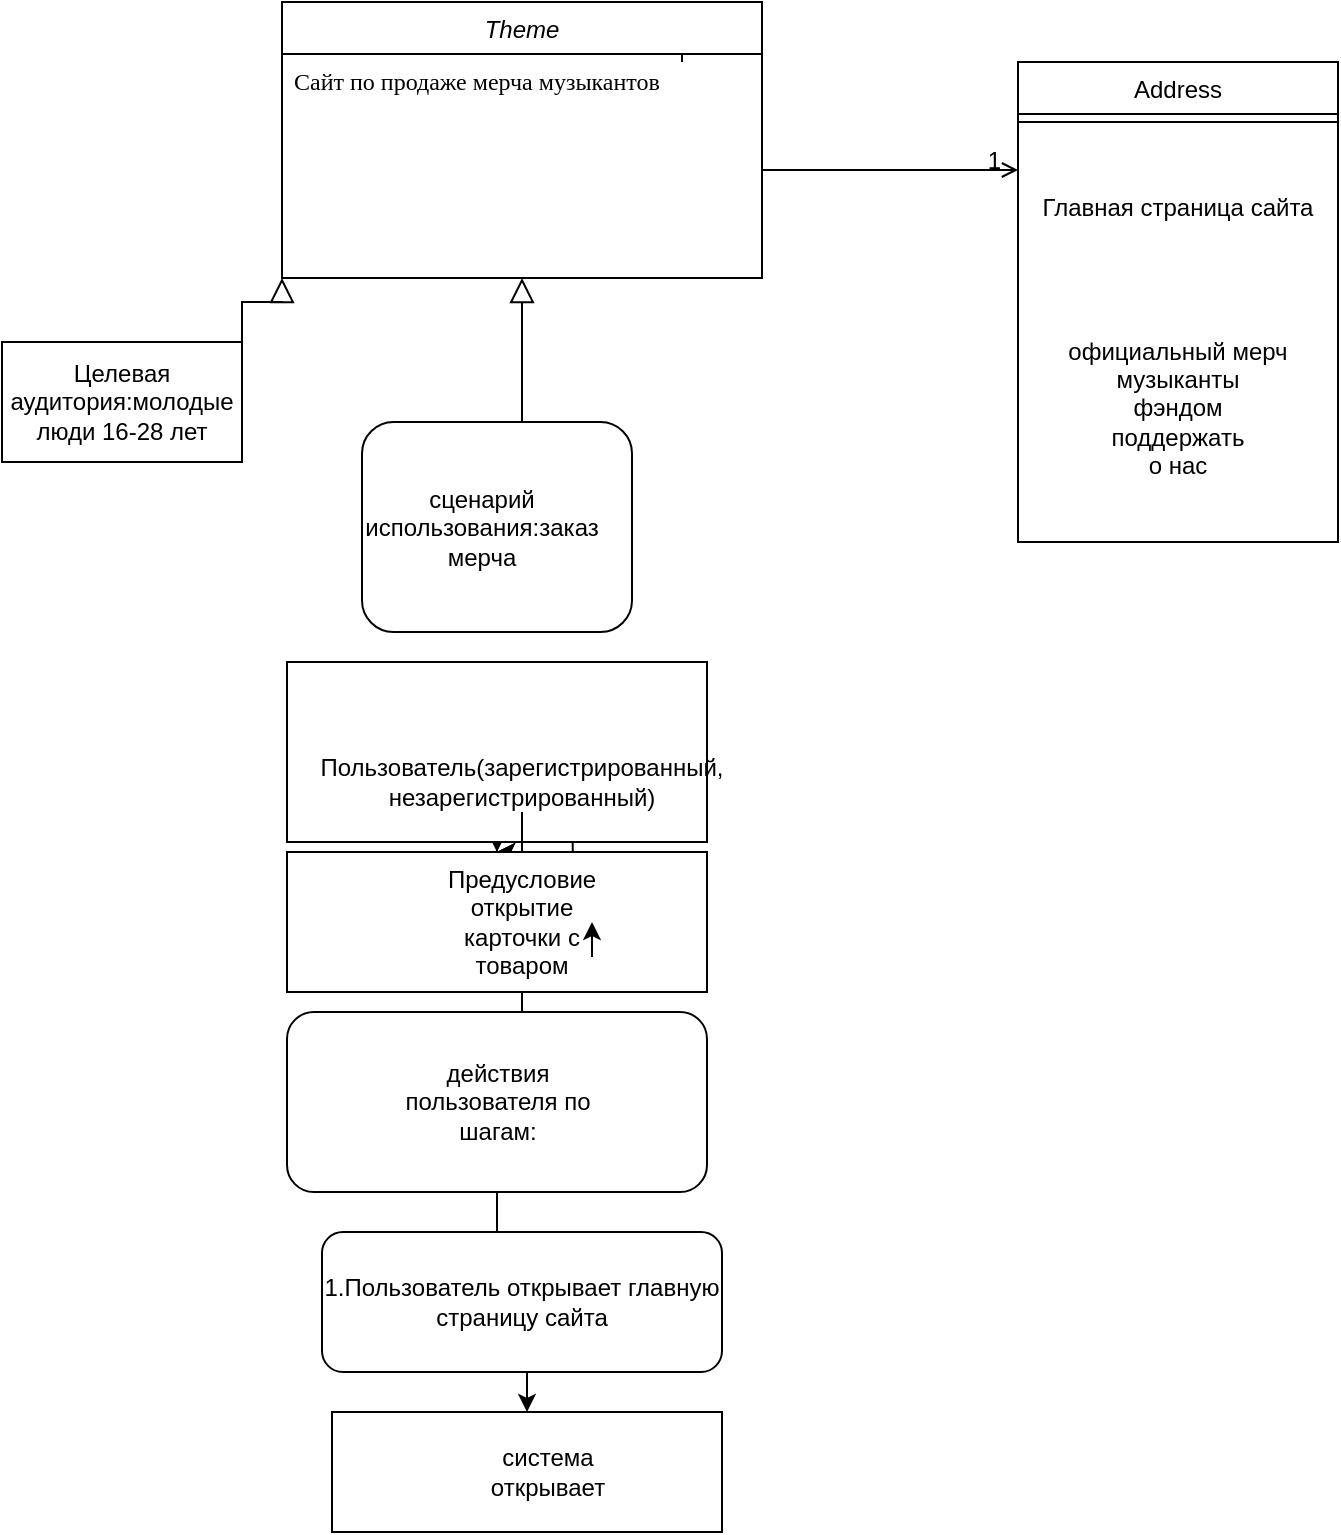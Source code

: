 <mxfile version="21.1.2" type="github">
  <diagram id="C5RBs43oDa-KdzZeNtuy" name="Page-1">
    <mxGraphModel dx="1002" dy="569" grid="1" gridSize="15" guides="1" tooltips="1" connect="1" arrows="1" fold="1" page="1" pageScale="1" pageWidth="827" pageHeight="1169" math="0" shadow="0">
      <root>
        <mxCell id="WIyWlLk6GJQsqaUBKTNV-0" />
        <mxCell id="WIyWlLk6GJQsqaUBKTNV-1" parent="WIyWlLk6GJQsqaUBKTNV-0" />
        <mxCell id="-FF-LiZmKmb315aHMRWC-1" style="edgeStyle=orthogonalEdgeStyle;rounded=0;orthogonalLoop=1;jettySize=auto;html=1;" parent="WIyWlLk6GJQsqaUBKTNV-1" edge="1">
          <mxGeometry relative="1" as="geometry">
            <mxPoint x="340" y="100" as="targetPoint" />
            <mxPoint x="340" y="120" as="sourcePoint" />
          </mxGeometry>
        </mxCell>
        <mxCell id="zkfFHV4jXpPFQw0GAbJ--0" value="Theme" style="swimlane;fontStyle=2;align=center;verticalAlign=top;childLayout=stackLayout;horizontal=1;startSize=26;horizontalStack=0;resizeParent=1;resizeLast=0;collapsible=1;marginBottom=0;rounded=0;shadow=0;strokeWidth=1;" parent="WIyWlLk6GJQsqaUBKTNV-1" vertex="1">
          <mxGeometry x="140" y="90" width="240" height="138" as="geometry">
            <mxRectangle x="230" y="140" width="160" height="26" as="alternateBounds" />
          </mxGeometry>
        </mxCell>
        <mxCell id="-FF-LiZmKmb315aHMRWC-0" style="edgeStyle=orthogonalEdgeStyle;rounded=0;orthogonalLoop=1;jettySize=auto;html=1;" parent="zkfFHV4jXpPFQw0GAbJ--0" source="zkfFHV4jXpPFQw0GAbJ--1" edge="1">
          <mxGeometry relative="1" as="geometry">
            <mxPoint x="240" y="51" as="targetPoint" />
            <mxPoint x="230" y="50" as="sourcePoint" />
            <Array as="points">
              <mxPoint x="220" y="60" />
              <mxPoint x="240" y="60" />
            </Array>
          </mxGeometry>
        </mxCell>
        <mxCell id="zkfFHV4jXpPFQw0GAbJ--1" value="Сайт по продаже мерча музыкантов" style="text;align=left;verticalAlign=top;spacingLeft=4;spacingRight=4;overflow=hidden;rotatable=0;points=[[0,0.5],[1,0.5]];portConstraint=eastwest;fontFamily=Verdana;" parent="zkfFHV4jXpPFQw0GAbJ--0" vertex="1">
          <mxGeometry y="26" width="240" height="48" as="geometry" />
        </mxCell>
        <mxCell id="zkfFHV4jXpPFQw0GAbJ--12" value="" style="endArrow=block;endSize=10;endFill=0;shadow=0;strokeWidth=1;rounded=0;edgeStyle=elbowEdgeStyle;elbow=vertical;" parent="WIyWlLk6GJQsqaUBKTNV-1" target="zkfFHV4jXpPFQw0GAbJ--0" edge="1">
          <mxGeometry width="160" relative="1" as="geometry">
            <mxPoint x="260" y="310" as="sourcePoint" />
            <mxPoint x="200" y="203" as="targetPoint" />
          </mxGeometry>
        </mxCell>
        <mxCell id="zkfFHV4jXpPFQw0GAbJ--17" value="Address" style="swimlane;fontStyle=0;align=center;verticalAlign=top;childLayout=stackLayout;horizontal=1;startSize=26;horizontalStack=0;resizeParent=1;resizeLast=0;collapsible=1;marginBottom=0;rounded=0;shadow=0;strokeWidth=1;" parent="WIyWlLk6GJQsqaUBKTNV-1" vertex="1">
          <mxGeometry x="508" y="120" width="160" height="240" as="geometry">
            <mxRectangle x="550" y="140" width="160" height="26" as="alternateBounds" />
          </mxGeometry>
        </mxCell>
        <mxCell id="zkfFHV4jXpPFQw0GAbJ--23" value="" style="line;html=1;strokeWidth=1;align=left;verticalAlign=middle;spacingTop=-1;spacingLeft=3;spacingRight=3;rotatable=0;labelPosition=right;points=[];portConstraint=eastwest;" parent="zkfFHV4jXpPFQw0GAbJ--17" vertex="1">
          <mxGeometry y="26" width="160" height="8" as="geometry" />
        </mxCell>
        <mxCell id="svleqrtwaS1MWl5vlfP6-0" value="Главная страница сайта&lt;br&gt;&lt;br&gt;&lt;br&gt;&lt;br&gt;&lt;br&gt;официальный мерч&lt;br&gt;музыканты&lt;br&gt;фэндом &lt;br&gt;поддержать&lt;br&gt;о нас&lt;br&gt;" style="text;html=1;strokeColor=none;fillColor=none;align=center;verticalAlign=middle;whiteSpace=wrap;rounded=0;" vertex="1" parent="zkfFHV4jXpPFQw0GAbJ--17">
          <mxGeometry y="34" width="160" height="206" as="geometry" />
        </mxCell>
        <mxCell id="zkfFHV4jXpPFQw0GAbJ--26" value="" style="endArrow=open;shadow=0;strokeWidth=1;rounded=0;endFill=1;edgeStyle=elbowEdgeStyle;elbow=vertical;" parent="WIyWlLk6GJQsqaUBKTNV-1" source="zkfFHV4jXpPFQw0GAbJ--0" target="zkfFHV4jXpPFQw0GAbJ--17" edge="1">
          <mxGeometry x="0.5" y="41" relative="1" as="geometry">
            <mxPoint x="380" y="192" as="sourcePoint" />
            <mxPoint x="540" y="192" as="targetPoint" />
            <mxPoint x="-40" y="32" as="offset" />
          </mxGeometry>
        </mxCell>
        <mxCell id="zkfFHV4jXpPFQw0GAbJ--28" value="1" style="resizable=0;align=right;verticalAlign=bottom;labelBackgroundColor=none;fontSize=12;" parent="zkfFHV4jXpPFQw0GAbJ--26" connectable="0" vertex="1">
          <mxGeometry x="1" relative="1" as="geometry">
            <mxPoint x="-7" y="4" as="offset" />
          </mxGeometry>
        </mxCell>
        <mxCell id="-FF-LiZmKmb315aHMRWC-3" value="Целевая аудитория:молодые люди 16-28 лет" style="rounded=0;whiteSpace=wrap;html=1;" parent="WIyWlLk6GJQsqaUBKTNV-1" vertex="1">
          <mxGeometry y="260" width="120" height="60" as="geometry" />
        </mxCell>
        <mxCell id="-FF-LiZmKmb315aHMRWC-4" value="" style="endArrow=block;endSize=10;endFill=0;shadow=0;strokeWidth=1;rounded=0;edgeStyle=elbowEdgeStyle;elbow=vertical;entryX=0;entryY=1;entryDx=0;entryDy=0;exitX=1;exitY=0;exitDx=0;exitDy=0;" parent="WIyWlLk6GJQsqaUBKTNV-1" source="-FF-LiZmKmb315aHMRWC-3" target="zkfFHV4jXpPFQw0GAbJ--0" edge="1">
          <mxGeometry width="160" relative="1" as="geometry">
            <mxPoint x="-10" y="250" as="sourcePoint" />
            <mxPoint x="-10" y="158" as="targetPoint" />
            <Array as="points">
              <mxPoint x="110" y="240" />
            </Array>
          </mxGeometry>
        </mxCell>
        <mxCell id="svleqrtwaS1MWl5vlfP6-17" style="edgeStyle=orthogonalEdgeStyle;rounded=0;orthogonalLoop=1;jettySize=auto;html=1;exitX=0.5;exitY=1;exitDx=0;exitDy=0;" edge="1" parent="WIyWlLk6GJQsqaUBKTNV-1" source="svleqrtwaS1MWl5vlfP6-11" target="svleqrtwaS1MWl5vlfP6-15">
          <mxGeometry relative="1" as="geometry" />
        </mxCell>
        <mxCell id="svleqrtwaS1MWl5vlfP6-31" style="edgeStyle=orthogonalEdgeStyle;rounded=0;orthogonalLoop=1;jettySize=auto;html=1;" edge="1" parent="WIyWlLk6GJQsqaUBKTNV-1" source="svleqrtwaS1MWl5vlfP6-11">
          <mxGeometry relative="1" as="geometry">
            <mxPoint x="285" y="465" as="targetPoint" />
          </mxGeometry>
        </mxCell>
        <mxCell id="svleqrtwaS1MWl5vlfP6-11" value="" style="rounded=0;whiteSpace=wrap;html=1;" vertex="1" parent="WIyWlLk6GJQsqaUBKTNV-1">
          <mxGeometry x="142.5" y="420" width="210" height="90" as="geometry" />
        </mxCell>
        <mxCell id="svleqrtwaS1MWl5vlfP6-35" value="" style="edgeStyle=orthogonalEdgeStyle;rounded=0;orthogonalLoop=1;jettySize=auto;html=1;" edge="1" parent="WIyWlLk6GJQsqaUBKTNV-1" source="svleqrtwaS1MWl5vlfP6-14" target="svleqrtwaS1MWl5vlfP6-15">
          <mxGeometry relative="1" as="geometry" />
        </mxCell>
        <mxCell id="svleqrtwaS1MWl5vlfP6-36" value="" style="edgeStyle=orthogonalEdgeStyle;rounded=0;orthogonalLoop=1;jettySize=auto;html=1;" edge="1" parent="WIyWlLk6GJQsqaUBKTNV-1" source="svleqrtwaS1MWl5vlfP6-14" target="svleqrtwaS1MWl5vlfP6-15">
          <mxGeometry relative="1" as="geometry" />
        </mxCell>
        <mxCell id="svleqrtwaS1MWl5vlfP6-37" value="" style="edgeStyle=orthogonalEdgeStyle;rounded=0;orthogonalLoop=1;jettySize=auto;html=1;" edge="1" parent="WIyWlLk6GJQsqaUBKTNV-1" source="svleqrtwaS1MWl5vlfP6-14" target="svleqrtwaS1MWl5vlfP6-15">
          <mxGeometry relative="1" as="geometry" />
        </mxCell>
        <mxCell id="svleqrtwaS1MWl5vlfP6-14" value="Пользователь(зарегистрированный, незарегистрированный)" style="text;html=1;strokeColor=none;fillColor=none;align=center;verticalAlign=middle;whiteSpace=wrap;rounded=0;" vertex="1" parent="WIyWlLk6GJQsqaUBKTNV-1">
          <mxGeometry x="230" y="465" width="60" height="30" as="geometry" />
        </mxCell>
        <mxCell id="svleqrtwaS1MWl5vlfP6-15" value="" style="rounded=0;whiteSpace=wrap;html=1;" vertex="1" parent="WIyWlLk6GJQsqaUBKTNV-1">
          <mxGeometry x="142.5" y="515" width="210" height="70" as="geometry" />
        </mxCell>
        <mxCell id="svleqrtwaS1MWl5vlfP6-46" value="" style="edgeStyle=orthogonalEdgeStyle;rounded=0;orthogonalLoop=1;jettySize=auto;html=1;" edge="1" parent="WIyWlLk6GJQsqaUBKTNV-1" source="svleqrtwaS1MWl5vlfP6-18" target="svleqrtwaS1MWl5vlfP6-22">
          <mxGeometry relative="1" as="geometry" />
        </mxCell>
        <mxCell id="svleqrtwaS1MWl5vlfP6-18" value="Предусловие открытие карточки с товаром" style="text;html=1;strokeColor=none;fillColor=none;align=center;verticalAlign=middle;whiteSpace=wrap;rounded=0;" vertex="1" parent="WIyWlLk6GJQsqaUBKTNV-1">
          <mxGeometry x="225" y="515" width="70" height="70" as="geometry" />
        </mxCell>
        <mxCell id="svleqrtwaS1MWl5vlfP6-45" value="" style="edgeStyle=orthogonalEdgeStyle;rounded=0;orthogonalLoop=1;jettySize=auto;html=1;" edge="1" parent="WIyWlLk6GJQsqaUBKTNV-1" source="svleqrtwaS1MWl5vlfP6-20" target="svleqrtwaS1MWl5vlfP6-41">
          <mxGeometry relative="1" as="geometry" />
        </mxCell>
        <mxCell id="svleqrtwaS1MWl5vlfP6-20" value="" style="rounded=1;whiteSpace=wrap;html=1;" vertex="1" parent="WIyWlLk6GJQsqaUBKTNV-1">
          <mxGeometry x="142.5" y="595" width="210" height="90" as="geometry" />
        </mxCell>
        <mxCell id="svleqrtwaS1MWl5vlfP6-22" value="действия пользователя по шагам:" style="text;html=1;strokeColor=none;fillColor=none;align=center;verticalAlign=middle;whiteSpace=wrap;rounded=0;" vertex="1" parent="WIyWlLk6GJQsqaUBKTNV-1">
          <mxGeometry x="192.5" y="615" width="110" height="50" as="geometry" />
        </mxCell>
        <mxCell id="svleqrtwaS1MWl5vlfP6-24" value="1.Пользователь открывает главную страницу сайта" style="rounded=1;whiteSpace=wrap;html=1;" vertex="1" parent="WIyWlLk6GJQsqaUBKTNV-1">
          <mxGeometry x="160" y="705" width="200" height="70" as="geometry" />
        </mxCell>
        <mxCell id="svleqrtwaS1MWl5vlfP6-38" value="" style="rounded=1;whiteSpace=wrap;html=1;" vertex="1" parent="WIyWlLk6GJQsqaUBKTNV-1">
          <mxGeometry x="180" y="300" width="135" height="105" as="geometry" />
        </mxCell>
        <mxCell id="svleqrtwaS1MWl5vlfP6-39" value="сценарий использования:заказ мерча" style="text;html=1;strokeColor=none;fillColor=none;align=center;verticalAlign=middle;whiteSpace=wrap;rounded=0;" vertex="1" parent="WIyWlLk6GJQsqaUBKTNV-1">
          <mxGeometry x="210" y="338" width="60" height="30" as="geometry" />
        </mxCell>
        <mxCell id="svleqrtwaS1MWl5vlfP6-40" style="edgeStyle=orthogonalEdgeStyle;rounded=0;orthogonalLoop=1;jettySize=auto;html=1;exitX=1;exitY=0.75;exitDx=0;exitDy=0;entryX=1;entryY=0.5;entryDx=0;entryDy=0;" edge="1" parent="WIyWlLk6GJQsqaUBKTNV-1" source="svleqrtwaS1MWl5vlfP6-18" target="svleqrtwaS1MWl5vlfP6-18">
          <mxGeometry relative="1" as="geometry" />
        </mxCell>
        <mxCell id="svleqrtwaS1MWl5vlfP6-41" value="" style="rounded=0;whiteSpace=wrap;html=1;" vertex="1" parent="WIyWlLk6GJQsqaUBKTNV-1">
          <mxGeometry x="165" y="795" width="195" height="60" as="geometry" />
        </mxCell>
        <mxCell id="svleqrtwaS1MWl5vlfP6-48" value="система открывает" style="text;html=1;strokeColor=none;fillColor=none;align=center;verticalAlign=middle;whiteSpace=wrap;rounded=0;" vertex="1" parent="WIyWlLk6GJQsqaUBKTNV-1">
          <mxGeometry x="243" y="810" width="60" height="30" as="geometry" />
        </mxCell>
      </root>
    </mxGraphModel>
  </diagram>
</mxfile>
